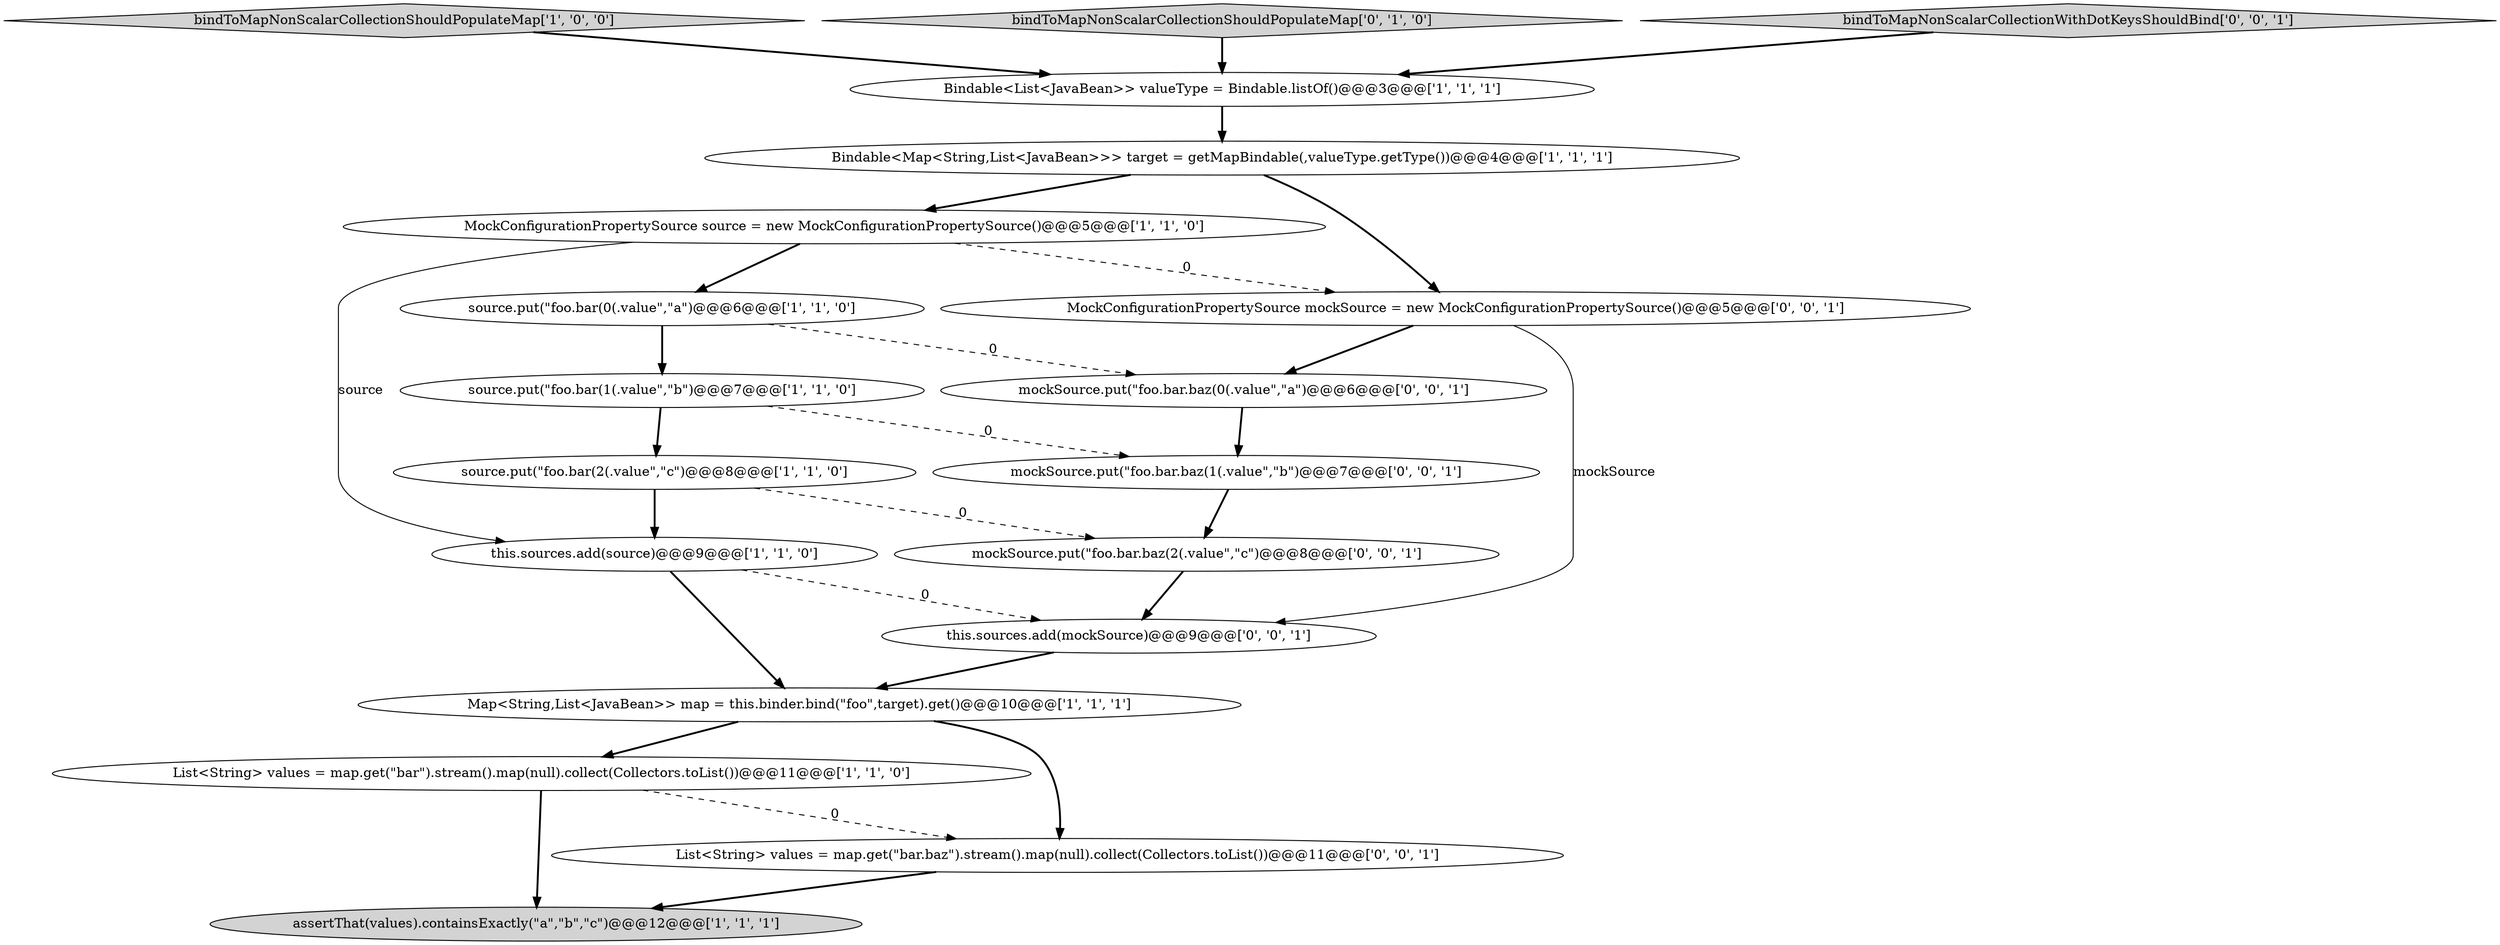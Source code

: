 digraph {
4 [style = filled, label = "source.put(\"foo.bar(2(.value\",\"c\")@@@8@@@['1', '1', '0']", fillcolor = white, shape = ellipse image = "AAA0AAABBB1BBB"];
1 [style = filled, label = "Bindable<List<JavaBean>> valueType = Bindable.listOf()@@@3@@@['1', '1', '1']", fillcolor = white, shape = ellipse image = "AAA0AAABBB1BBB"];
7 [style = filled, label = "bindToMapNonScalarCollectionShouldPopulateMap['1', '0', '0']", fillcolor = lightgray, shape = diamond image = "AAA0AAABBB1BBB"];
10 [style = filled, label = "source.put(\"foo.bar(1(.value\",\"b\")@@@7@@@['1', '1', '0']", fillcolor = white, shape = ellipse image = "AAA0AAABBB1BBB"];
0 [style = filled, label = "this.sources.add(source)@@@9@@@['1', '1', '0']", fillcolor = white, shape = ellipse image = "AAA0AAABBB1BBB"];
12 [style = filled, label = "MockConfigurationPropertySource mockSource = new MockConfigurationPropertySource()@@@5@@@['0', '0', '1']", fillcolor = white, shape = ellipse image = "AAA0AAABBB3BBB"];
2 [style = filled, label = "MockConfigurationPropertySource source = new MockConfigurationPropertySource()@@@5@@@['1', '1', '0']", fillcolor = white, shape = ellipse image = "AAA0AAABBB1BBB"];
17 [style = filled, label = "mockSource.put(\"foo.bar.baz(0(.value\",\"a\")@@@6@@@['0', '0', '1']", fillcolor = white, shape = ellipse image = "AAA0AAABBB3BBB"];
9 [style = filled, label = "Map<String,List<JavaBean>> map = this.binder.bind(\"foo\",target).get()@@@10@@@['1', '1', '1']", fillcolor = white, shape = ellipse image = "AAA0AAABBB1BBB"];
3 [style = filled, label = "source.put(\"foo.bar(0(.value\",\"a\")@@@6@@@['1', '1', '0']", fillcolor = white, shape = ellipse image = "AAA0AAABBB1BBB"];
18 [style = filled, label = "this.sources.add(mockSource)@@@9@@@['0', '0', '1']", fillcolor = white, shape = ellipse image = "AAA0AAABBB3BBB"];
13 [style = filled, label = "mockSource.put(\"foo.bar.baz(1(.value\",\"b\")@@@7@@@['0', '0', '1']", fillcolor = white, shape = ellipse image = "AAA0AAABBB3BBB"];
6 [style = filled, label = "assertThat(values).containsExactly(\"a\",\"b\",\"c\")@@@12@@@['1', '1', '1']", fillcolor = lightgray, shape = ellipse image = "AAA0AAABBB1BBB"];
5 [style = filled, label = "List<String> values = map.get(\"bar\").stream().map(null).collect(Collectors.toList())@@@11@@@['1', '1', '0']", fillcolor = white, shape = ellipse image = "AAA0AAABBB1BBB"];
11 [style = filled, label = "bindToMapNonScalarCollectionShouldPopulateMap['0', '1', '0']", fillcolor = lightgray, shape = diamond image = "AAA0AAABBB2BBB"];
15 [style = filled, label = "mockSource.put(\"foo.bar.baz(2(.value\",\"c\")@@@8@@@['0', '0', '1']", fillcolor = white, shape = ellipse image = "AAA0AAABBB3BBB"];
16 [style = filled, label = "List<String> values = map.get(\"bar.baz\").stream().map(null).collect(Collectors.toList())@@@11@@@['0', '0', '1']", fillcolor = white, shape = ellipse image = "AAA0AAABBB3BBB"];
14 [style = filled, label = "bindToMapNonScalarCollectionWithDotKeysShouldBind['0', '0', '1']", fillcolor = lightgray, shape = diamond image = "AAA0AAABBB3BBB"];
8 [style = filled, label = "Bindable<Map<String,List<JavaBean>>> target = getMapBindable(,valueType.getType())@@@4@@@['1', '1', '1']", fillcolor = white, shape = ellipse image = "AAA0AAABBB1BBB"];
0->9 [style = bold, label=""];
7->1 [style = bold, label=""];
1->8 [style = bold, label=""];
3->17 [style = dashed, label="0"];
11->1 [style = bold, label=""];
16->6 [style = bold, label=""];
2->3 [style = bold, label=""];
12->17 [style = bold, label=""];
10->13 [style = dashed, label="0"];
15->18 [style = bold, label=""];
9->16 [style = bold, label=""];
14->1 [style = bold, label=""];
4->0 [style = bold, label=""];
5->16 [style = dashed, label="0"];
3->10 [style = bold, label=""];
2->12 [style = dashed, label="0"];
5->6 [style = bold, label=""];
8->2 [style = bold, label=""];
4->15 [style = dashed, label="0"];
18->9 [style = bold, label=""];
10->4 [style = bold, label=""];
9->5 [style = bold, label=""];
2->0 [style = solid, label="source"];
0->18 [style = dashed, label="0"];
12->18 [style = solid, label="mockSource"];
17->13 [style = bold, label=""];
13->15 [style = bold, label=""];
8->12 [style = bold, label=""];
}
